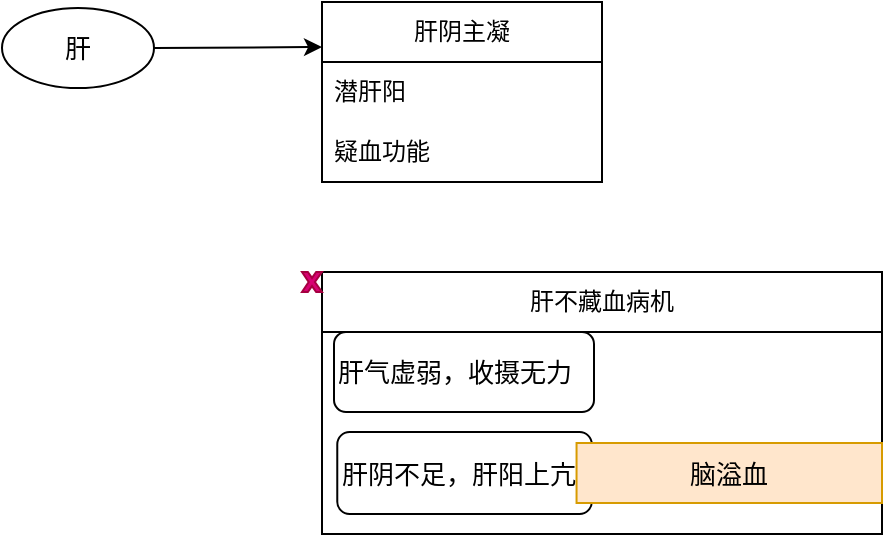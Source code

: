 <mxfile version="22.1.17" type="github">
  <diagram name="第 1 页" id="3Mf6Y7iWbjxPkOdfO2dG">
    <mxGraphModel dx="1050" dy="557" grid="1" gridSize="10" guides="1" tooltips="1" connect="1" arrows="1" fold="1" page="1" pageScale="1" pageWidth="827" pageHeight="1169" math="0" shadow="0">
      <root>
        <mxCell id="0" />
        <mxCell id="1" parent="0" />
        <mxCell id="PQyKcEI7YhLgmK-D_kbS-5" value="肝阴主凝" style="swimlane;fontStyle=0;childLayout=stackLayout;horizontal=1;startSize=30;horizontalStack=0;resizeParent=1;resizeParentMax=0;resizeLast=0;collapsible=1;marginBottom=0;whiteSpace=wrap;html=1;" vertex="1" parent="1">
          <mxGeometry x="250" y="155" width="140" height="90" as="geometry" />
        </mxCell>
        <mxCell id="PQyKcEI7YhLgmK-D_kbS-6" value="潜肝阳" style="text;strokeColor=none;fillColor=none;align=left;verticalAlign=middle;spacingLeft=4;spacingRight=4;overflow=hidden;points=[[0,0.5],[1,0.5]];portConstraint=eastwest;rotatable=0;whiteSpace=wrap;html=1;" vertex="1" parent="PQyKcEI7YhLgmK-D_kbS-5">
          <mxGeometry y="30" width="140" height="30" as="geometry" />
        </mxCell>
        <mxCell id="PQyKcEI7YhLgmK-D_kbS-7" value="疑血功能" style="text;strokeColor=none;fillColor=none;align=left;verticalAlign=middle;spacingLeft=4;spacingRight=4;overflow=hidden;points=[[0,0.5],[1,0.5]];portConstraint=eastwest;rotatable=0;whiteSpace=wrap;html=1;" vertex="1" parent="PQyKcEI7YhLgmK-D_kbS-5">
          <mxGeometry y="60" width="140" height="30" as="geometry" />
        </mxCell>
        <mxCell id="PQyKcEI7YhLgmK-D_kbS-2" value="肝" style="ellipse;whiteSpace=wrap;html=1;fontSize=13;" vertex="1" parent="1">
          <mxGeometry x="90" y="158" width="76" height="40" as="geometry" />
        </mxCell>
        <mxCell id="PQyKcEI7YhLgmK-D_kbS-3" value="" style="endArrow=classic;html=1;rounded=0;exitX=1;exitY=0.5;exitDx=0;exitDy=0;entryX=0;entryY=0.25;entryDx=0;entryDy=0;" edge="1" parent="1" source="PQyKcEI7YhLgmK-D_kbS-2" target="PQyKcEI7YhLgmK-D_kbS-5">
          <mxGeometry width="50" height="50" relative="1" as="geometry">
            <mxPoint x="207" y="171" as="sourcePoint" />
            <mxPoint x="140" y="170" as="targetPoint" />
          </mxGeometry>
        </mxCell>
        <mxCell id="PQyKcEI7YhLgmK-D_kbS-9" value="" style="group" vertex="1" connectable="0" parent="1">
          <mxGeometry x="240" y="290" width="290" height="131" as="geometry" />
        </mxCell>
        <mxCell id="PQyKcEI7YhLgmK-D_kbS-10" value="肝不藏血病机" style="swimlane;fontStyle=0;childLayout=stackLayout;horizontal=1;startSize=30;horizontalStack=0;resizeParent=1;resizeParentMax=0;resizeLast=0;collapsible=1;marginBottom=0;whiteSpace=wrap;html=1;" vertex="1" parent="PQyKcEI7YhLgmK-D_kbS-9">
          <mxGeometry x="10" width="280" height="131" as="geometry" />
        </mxCell>
        <mxCell id="PQyKcEI7YhLgmK-D_kbS-11" value="" style="group;fontSize=13;align=left;" vertex="1" connectable="0" parent="PQyKcEI7YhLgmK-D_kbS-10">
          <mxGeometry y="30" width="280" height="101" as="geometry" />
        </mxCell>
        <mxCell id="PQyKcEI7YhLgmK-D_kbS-12" value="" style="group" vertex="1" connectable="0" parent="PQyKcEI7YhLgmK-D_kbS-11">
          <mxGeometry x="6" width="244" height="40" as="geometry" />
        </mxCell>
        <mxCell id="PQyKcEI7YhLgmK-D_kbS-13" value="肝气虚弱，收摄无力" style="rounded=1;whiteSpace=wrap;html=1;fontSize=13;align=left;" vertex="1" parent="PQyKcEI7YhLgmK-D_kbS-12">
          <mxGeometry width="130" height="40" as="geometry" />
        </mxCell>
        <mxCell id="PQyKcEI7YhLgmK-D_kbS-15" value="" style="group;fontSize=13;align=left;" vertex="1" connectable="0" parent="PQyKcEI7YhLgmK-D_kbS-11">
          <mxGeometry y="50" width="280" height="41" as="geometry" />
        </mxCell>
        <mxCell id="PQyKcEI7YhLgmK-D_kbS-16" value="肝阴不足，肝阳上亢" style="rounded=1;whiteSpace=wrap;html=1;fontSize=13;align=left;" vertex="1" parent="PQyKcEI7YhLgmK-D_kbS-15">
          <mxGeometry x="7.636" width="127.273" height="41" as="geometry" />
        </mxCell>
        <mxCell id="PQyKcEI7YhLgmK-D_kbS-17" value="脑溢血" style="text;html=1;strokeColor=#d79b00;fillColor=#ffe6cc;align=center;verticalAlign=middle;whiteSpace=wrap;rounded=0;fontSize=13;" vertex="1" parent="PQyKcEI7YhLgmK-D_kbS-15">
          <mxGeometry x="127.273" y="5.5" width="152.727" height="30" as="geometry" />
        </mxCell>
        <mxCell id="PQyKcEI7YhLgmK-D_kbS-18" value="" style="verticalLabelPosition=bottom;verticalAlign=top;html=1;shape=mxgraph.basic.x;fontColor=#ffffff;fillColor=#d80073;strokeColor=#A50040;" vertex="1" parent="PQyKcEI7YhLgmK-D_kbS-9">
          <mxGeometry width="10" height="10" as="geometry" />
        </mxCell>
      </root>
    </mxGraphModel>
  </diagram>
</mxfile>
